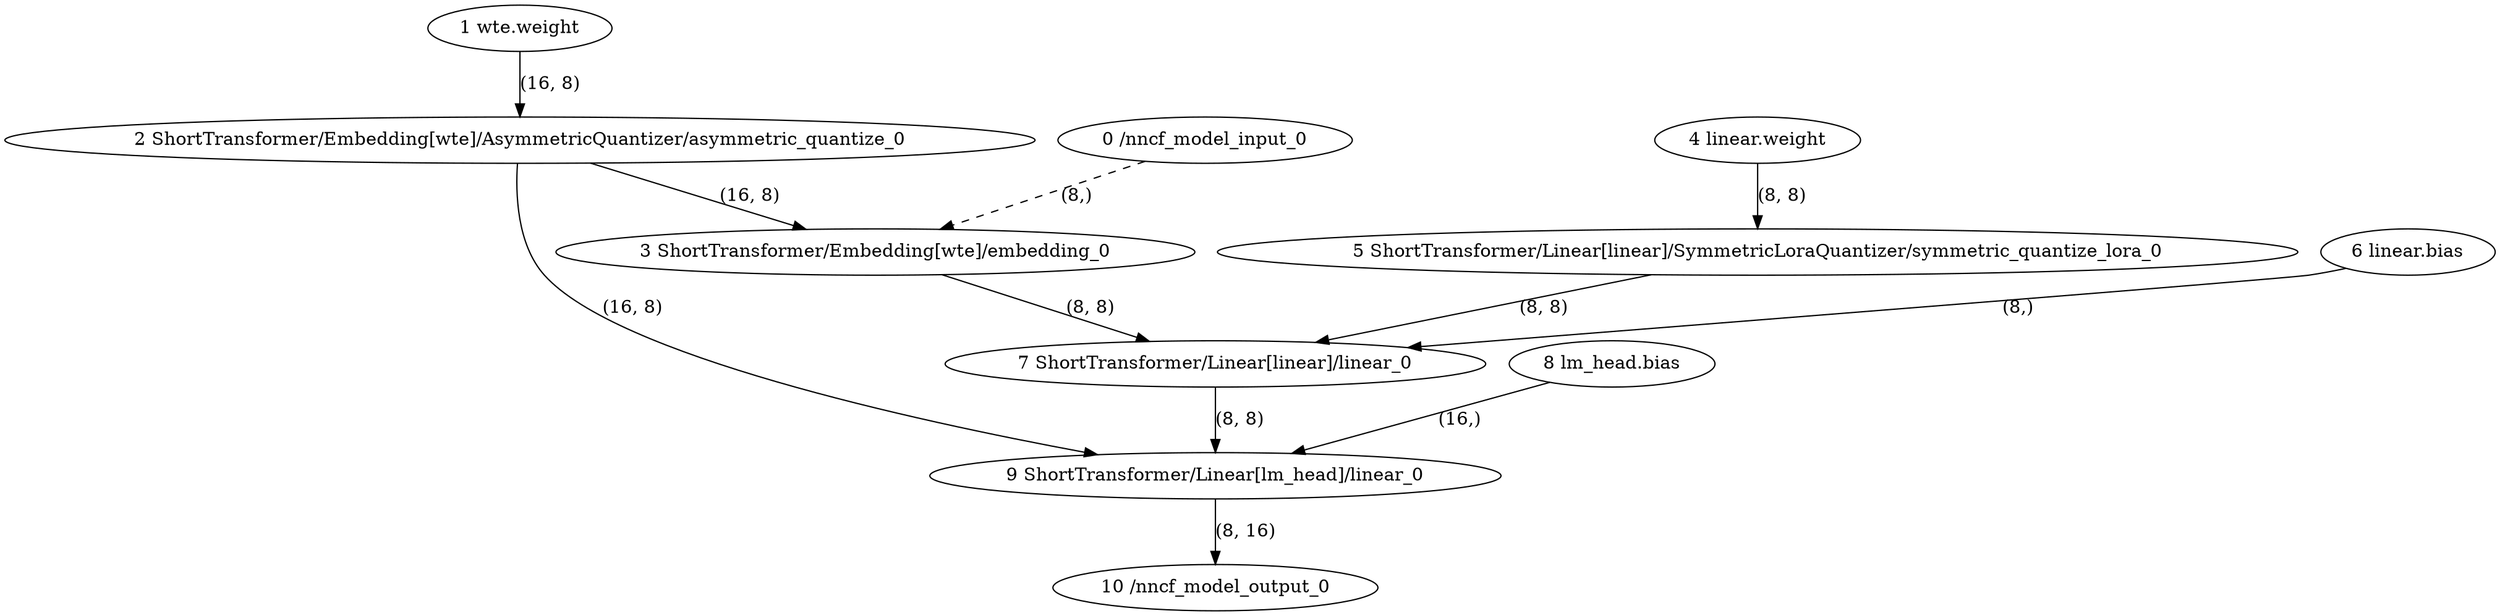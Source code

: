 strict digraph {
"0 /nncf_model_input_0" [id=0, type="nncf_model_input"];
"1 wte.weight" [id=1, type="nncf_model_const"];
"2 ShortTransformer/Embedding[wte]/AsymmetricQuantizer/asymmetric_quantize_0" [id=2, type="asymmetric_quantize"];
"3 ShortTransformer/Embedding[wte]/embedding_0" [id=3, type=embedding];
"4 linear.weight" [id=4, type="nncf_model_const"];
"5 ShortTransformer/Linear[linear]/SymmetricLoraQuantizer/symmetric_quantize_lora_0" [id=5, type="symmetric_quantize_lora"];
"6 linear.bias" [id=6, type="nncf_model_const"];
"7 ShortTransformer/Linear[linear]/linear_0" [id=7, type=linear];
"8 lm_head.bias" [id=8, type="nncf_model_const"];
"9 ShortTransformer/Linear[lm_head]/linear_0" [id=9, type=linear];
"10 /nncf_model_output_0" [id=10, type="nncf_model_output"];
"0 /nncf_model_input_0" -> "3 ShortTransformer/Embedding[wte]/embedding_0" [style=dashed, label="(8,)"];
"1 wte.weight" -> "2 ShortTransformer/Embedding[wte]/AsymmetricQuantizer/asymmetric_quantize_0" [style=solid, label="(16, 8)"];
"2 ShortTransformer/Embedding[wte]/AsymmetricQuantizer/asymmetric_quantize_0" -> "3 ShortTransformer/Embedding[wte]/embedding_0" [style=solid, label="(16, 8)"];
"2 ShortTransformer/Embedding[wte]/AsymmetricQuantizer/asymmetric_quantize_0" -> "9 ShortTransformer/Linear[lm_head]/linear_0" [style=solid, label="(16, 8)"];
"3 ShortTransformer/Embedding[wte]/embedding_0" -> "7 ShortTransformer/Linear[linear]/linear_0" [style=solid, label="(8, 8)"];
"4 linear.weight" -> "5 ShortTransformer/Linear[linear]/SymmetricLoraQuantizer/symmetric_quantize_lora_0" [style=solid, label="(8, 8)"];
"5 ShortTransformer/Linear[linear]/SymmetricLoraQuantizer/symmetric_quantize_lora_0" -> "7 ShortTransformer/Linear[linear]/linear_0" [style=solid, label="(8, 8)"];
"6 linear.bias" -> "7 ShortTransformer/Linear[linear]/linear_0" [style=solid, label="(8,)"];
"7 ShortTransformer/Linear[linear]/linear_0" -> "9 ShortTransformer/Linear[lm_head]/linear_0" [style=solid, label="(8, 8)"];
"8 lm_head.bias" -> "9 ShortTransformer/Linear[lm_head]/linear_0" [style=solid, label="(16,)"];
"9 ShortTransformer/Linear[lm_head]/linear_0" -> "10 /nncf_model_output_0" [style=solid, label="(8, 16)"];
}
